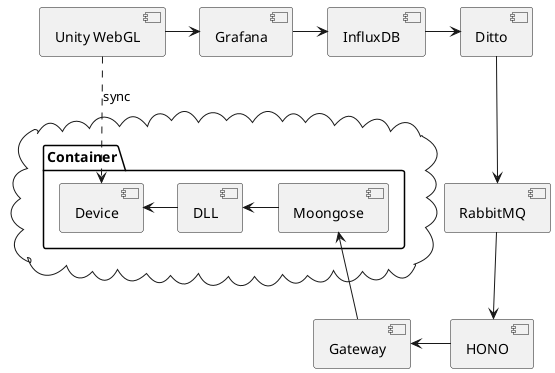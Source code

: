 @startuml


cloud {

    package "Container" {

        [DLL] -left-> [Device]

        [Moongose] -left-> [DLL]

    }

}

[Gateway] -up-> [Moongose]

[HONO] -left-> [Gateway]

[RabbitMQ] -down-> [HONO]

[Ditto] --> [RabbitMQ]

[InfluxDB] -right-> [Ditto]

[Grafana] -right-> [InfluxDB]

[Unity WebGL] -right-> [Grafana]

[Unity WebGL] ..> [Device] : sync

@end
